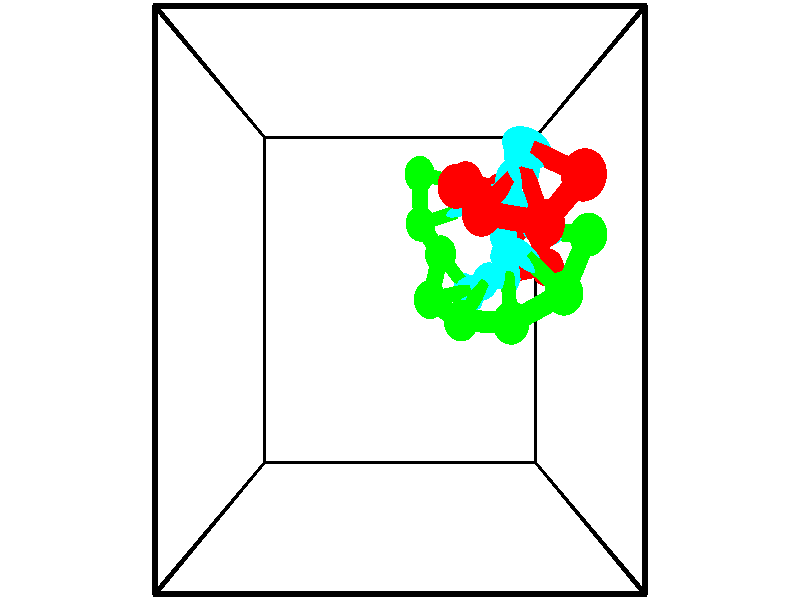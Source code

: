 // switches for output
#declare DRAW_BASES = 1; // possible values are 0, 1; only relevant for DNA ribbons
#declare DRAW_BASES_TYPE = 3; // possible values are 1, 2, 3; only relevant for DNA ribbons
#declare DRAW_FOG = 0; // set to 1 to enable fog

#include "colors.inc"

#include "transforms.inc"
background { rgb <1, 1, 1>}

#default {
   normal{
       ripples 0.25
       frequency 0.20
       turbulence 0.2
       lambda 5
   }
	finish {
		phong 0.1
		phong_size 40.
	}
}

// original window dimensions: 1024x640


// camera settings

camera {
	sky <-0, 1, 0>
	up <-0, 1, 0>
	right 1.6 * <1, 0, 0>
	location <2.5, 2.5, 11.1562>
	look_at <2.5, 2.5, 2.5>
	direction <0, 0, -8.6562>
	angle 67.0682
}


# declare cpy_camera_pos = <2.5, 2.5, 11.1562>;
# if (DRAW_FOG = 1)
fog {
	fog_type 2
	up vnormalize(cpy_camera_pos)
	color rgbt<1,1,1,0.3>
	distance 1e-5
	fog_alt 3e-3
	fog_offset 4
}
# end


// LIGHTS

# declare lum = 6;
global_settings {
	ambient_light rgb lum * <0.05, 0.05, 0.05>
	max_trace_level 15
}# declare cpy_direct_light_amount = 0.25;
light_source
{	1000 * <-1, -1, 1>,
	rgb lum * cpy_direct_light_amount
	parallel
}

light_source
{	1000 * <1, 1, -1>,
	rgb lum * cpy_direct_light_amount
	parallel
}

// strand 0

// nucleotide -1

// particle -1
sphere {
	<4.600084, 3.689099, 4.260078> 0.250000
	pigment { color rgbt <1,0,0,0> }
	no_shadow
}
cylinder {
	<4.244606, 3.855803, 4.183624>,  <4.031319, 3.955825, 4.137752>, 0.100000
	pigment { color rgbt <1,0,0,0> }
	no_shadow
}
cylinder {
	<4.244606, 3.855803, 4.183624>,  <4.600084, 3.689099, 4.260078>, 0.100000
	pigment { color rgbt <1,0,0,0> }
	no_shadow
}

// particle -1
sphere {
	<4.244606, 3.855803, 4.183624> 0.100000
	pigment { color rgbt <1,0,0,0> }
	no_shadow
}
sphere {
	0, 1
	scale<0.080000,0.200000,0.300000>
	matrix <0.112114, -0.206694, -0.971961,
		-0.444580, -0.885206, 0.136964,
		-0.888695, 0.416759, -0.191136,
		3.977997, 3.980830, 4.126284>
	pigment { color rgbt <0,1,1,0> }
	no_shadow
}
cylinder {
	<4.267900, 3.282451, 3.740908>,  <4.600084, 3.689099, 4.260078>, 0.130000
	pigment { color rgbt <1,0,0,0> }
	no_shadow
}

// nucleotide -1

// particle -1
sphere {
	<4.267900, 3.282451, 3.740908> 0.250000
	pigment { color rgbt <1,0,0,0> }
	no_shadow
}
cylinder {
	<4.114655, 3.651783, 3.730438>,  <4.022707, 3.873382, 3.724156>, 0.100000
	pigment { color rgbt <1,0,0,0> }
	no_shadow
}
cylinder {
	<4.114655, 3.651783, 3.730438>,  <4.267900, 3.282451, 3.740908>, 0.100000
	pigment { color rgbt <1,0,0,0> }
	no_shadow
}

// particle -1
sphere {
	<4.114655, 3.651783, 3.730438> 0.100000
	pigment { color rgbt <1,0,0,0> }
	no_shadow
}
sphere {
	0, 1
	scale<0.080000,0.200000,0.300000>
	matrix <0.079406, 0.004690, -0.996831,
		-0.920282, -0.383978, -0.075114,
		-0.383114, 0.923330, -0.026174,
		3.999720, 3.928782, 3.722586>
	pigment { color rgbt <0,1,1,0> }
	no_shadow
}
cylinder {
	<3.521136, 3.411003, 3.603033>,  <4.267900, 3.282451, 3.740908>, 0.130000
	pigment { color rgbt <1,0,0,0> }
	no_shadow
}

// nucleotide -1

// particle -1
sphere {
	<3.521136, 3.411003, 3.603033> 0.250000
	pigment { color rgbt <1,0,0,0> }
	no_shadow
}
cylinder {
	<3.780426, 3.663136, 3.432159>,  <3.936000, 3.814415, 3.329635>, 0.100000
	pigment { color rgbt <1,0,0,0> }
	no_shadow
}
cylinder {
	<3.780426, 3.663136, 3.432159>,  <3.521136, 3.411003, 3.603033>, 0.100000
	pigment { color rgbt <1,0,0,0> }
	no_shadow
}

// particle -1
sphere {
	<3.780426, 3.663136, 3.432159> 0.100000
	pigment { color rgbt <1,0,0,0> }
	no_shadow
}
sphere {
	0, 1
	scale<0.080000,0.200000,0.300000>
	matrix <-0.108134, -0.479127, -0.871060,
		-0.753731, 0.610837, -0.242422,
		0.648226, 0.630330, -0.427185,
		3.974894, 3.852235, 3.304004>
	pigment { color rgbt <0,1,1,0> }
	no_shadow
}
cylinder {
	<3.256684, 3.777058, 3.016533>,  <3.521136, 3.411003, 3.603033>, 0.130000
	pigment { color rgbt <1,0,0,0> }
	no_shadow
}

// nucleotide -1

// particle -1
sphere {
	<3.256684, 3.777058, 3.016533> 0.250000
	pigment { color rgbt <1,0,0,0> }
	no_shadow
}
cylinder {
	<3.649193, 3.702129, 2.998581>,  <3.884698, 3.657172, 2.987810>, 0.100000
	pigment { color rgbt <1,0,0,0> }
	no_shadow
}
cylinder {
	<3.649193, 3.702129, 2.998581>,  <3.256684, 3.777058, 3.016533>, 0.100000
	pigment { color rgbt <1,0,0,0> }
	no_shadow
}

// particle -1
sphere {
	<3.649193, 3.702129, 2.998581> 0.100000
	pigment { color rgbt <1,0,0,0> }
	no_shadow
}
sphere {
	0, 1
	scale<0.080000,0.200000,0.300000>
	matrix <-0.115753, -0.387208, -0.914697,
		0.153965, 0.902763, -0.401640,
		0.981273, -0.187323, -0.044881,
		3.943575, 3.645933, 2.985117>
	pigment { color rgbt <0,1,1,0> }
	no_shadow
}
cylinder {
	<3.460608, 3.941016, 2.302649>,  <3.256684, 3.777058, 3.016533>, 0.130000
	pigment { color rgbt <1,0,0,0> }
	no_shadow
}

// nucleotide -1

// particle -1
sphere {
	<3.460608, 3.941016, 2.302649> 0.250000
	pigment { color rgbt <1,0,0,0> }
	no_shadow
}
cylinder {
	<3.718712, 3.675966, 2.454739>,  <3.873574, 3.516937, 2.545993>, 0.100000
	pigment { color rgbt <1,0,0,0> }
	no_shadow
}
cylinder {
	<3.718712, 3.675966, 2.454739>,  <3.460608, 3.941016, 2.302649>, 0.100000
	pigment { color rgbt <1,0,0,0> }
	no_shadow
}

// particle -1
sphere {
	<3.718712, 3.675966, 2.454739> 0.100000
	pigment { color rgbt <1,0,0,0> }
	no_shadow
}
sphere {
	0, 1
	scale<0.080000,0.200000,0.300000>
	matrix <0.071031, -0.443508, -0.893451,
		0.760655, 0.603515, -0.239111,
		0.645259, -0.662624, 0.380225,
		3.912289, 3.477179, 2.568806>
	pigment { color rgbt <0,1,1,0> }
	no_shadow
}
cylinder {
	<4.047341, 3.887913, 1.782902>,  <3.460608, 3.941016, 2.302649>, 0.130000
	pigment { color rgbt <1,0,0,0> }
	no_shadow
}

// nucleotide -1

// particle -1
sphere {
	<4.047341, 3.887913, 1.782902> 0.250000
	pigment { color rgbt <1,0,0,0> }
	no_shadow
}
cylinder {
	<4.041512, 3.553913, 2.002926>,  <4.038014, 3.353513, 2.134940>, 0.100000
	pigment { color rgbt <1,0,0,0> }
	no_shadow
}
cylinder {
	<4.041512, 3.553913, 2.002926>,  <4.047341, 3.887913, 1.782902>, 0.100000
	pigment { color rgbt <1,0,0,0> }
	no_shadow
}

// particle -1
sphere {
	<4.041512, 3.553913, 2.002926> 0.100000
	pigment { color rgbt <1,0,0,0> }
	no_shadow
}
sphere {
	0, 1
	scale<0.080000,0.200000,0.300000>
	matrix <0.078869, -0.549363, -0.831853,
		0.996778, 0.031259, 0.073862,
		-0.014574, -0.834999, 0.550058,
		4.037139, 3.303413, 2.167943>
	pigment { color rgbt <0,1,1,0> }
	no_shadow
}
cylinder {
	<4.588865, 3.562385, 1.574895>,  <4.047341, 3.887913, 1.782902>, 0.130000
	pigment { color rgbt <1,0,0,0> }
	no_shadow
}

// nucleotide -1

// particle -1
sphere {
	<4.588865, 3.562385, 1.574895> 0.250000
	pigment { color rgbt <1,0,0,0> }
	no_shadow
}
cylinder {
	<4.326530, 3.312260, 1.744064>,  <4.169130, 3.162185, 1.845566>, 0.100000
	pigment { color rgbt <1,0,0,0> }
	no_shadow
}
cylinder {
	<4.326530, 3.312260, 1.744064>,  <4.588865, 3.562385, 1.574895>, 0.100000
	pigment { color rgbt <1,0,0,0> }
	no_shadow
}

// particle -1
sphere {
	<4.326530, 3.312260, 1.744064> 0.100000
	pigment { color rgbt <1,0,0,0> }
	no_shadow
}
sphere {
	0, 1
	scale<0.080000,0.200000,0.300000>
	matrix <-0.022879, -0.543512, -0.839090,
		0.754557, -0.559981, 0.342148,
		-0.655836, -0.625313, 0.422922,
		4.129780, 3.124666, 1.870941>
	pigment { color rgbt <0,1,1,0> }
	no_shadow
}
cylinder {
	<4.826052, 2.926149, 1.633283>,  <4.588865, 3.562385, 1.574895>, 0.130000
	pigment { color rgbt <1,0,0,0> }
	no_shadow
}

// nucleotide -1

// particle -1
sphere {
	<4.826052, 2.926149, 1.633283> 0.250000
	pigment { color rgbt <1,0,0,0> }
	no_shadow
}
cylinder {
	<4.432343, 2.859934, 1.608620>,  <4.196117, 2.820204, 1.593822>, 0.100000
	pigment { color rgbt <1,0,0,0> }
	no_shadow
}
cylinder {
	<4.432343, 2.859934, 1.608620>,  <4.826052, 2.926149, 1.633283>, 0.100000
	pigment { color rgbt <1,0,0,0> }
	no_shadow
}

// particle -1
sphere {
	<4.432343, 2.859934, 1.608620> 0.100000
	pigment { color rgbt <1,0,0,0> }
	no_shadow
}
sphere {
	0, 1
	scale<0.080000,0.200000,0.300000>
	matrix <0.150817, -0.605757, -0.781225,
		0.091973, -0.778239, 0.621197,
		-0.984274, -0.165539, -0.061658,
		4.137060, 2.810272, 1.590122>
	pigment { color rgbt <0,1,1,0> }
	no_shadow
}
// strand 1

// nucleotide -1

// particle -1
sphere {
	<2.828042, 4.255460, 1.053437> 0.250000
	pigment { color rgbt <0,1,0,0> }
	no_shadow
}
cylinder {
	<3.197845, 4.215473, 0.906311>,  <3.419728, 4.191481, 0.818035>, 0.100000
	pigment { color rgbt <0,1,0,0> }
	no_shadow
}
cylinder {
	<3.197845, 4.215473, 0.906311>,  <2.828042, 4.255460, 1.053437>, 0.100000
	pigment { color rgbt <0,1,0,0> }
	no_shadow
}

// particle -1
sphere {
	<3.197845, 4.215473, 0.906311> 0.100000
	pigment { color rgbt <0,1,0,0> }
	no_shadow
}
sphere {
	0, 1
	scale<0.080000,0.200000,0.300000>
	matrix <0.063471, -0.911144, 0.407170,
		-0.375837, -0.399778, -0.836017,
		0.924509, -0.099967, -0.367816,
		3.475198, 4.185483, 0.795966>
	pigment { color rgbt <0,1,1,0> }
	no_shadow
}
cylinder {
	<2.847035, 3.574208, 0.945394>,  <2.828042, 4.255460, 1.053437>, 0.130000
	pigment { color rgbt <0,1,0,0> }
	no_shadow
}

// nucleotide -1

// particle -1
sphere {
	<2.847035, 3.574208, 0.945394> 0.250000
	pigment { color rgbt <0,1,0,0> }
	no_shadow
}
cylinder {
	<3.224945, 3.683708, 0.873325>,  <3.451691, 3.749409, 0.830084>, 0.100000
	pigment { color rgbt <0,1,0,0> }
	no_shadow
}
cylinder {
	<3.224945, 3.683708, 0.873325>,  <2.847035, 3.574208, 0.945394>, 0.100000
	pigment { color rgbt <0,1,0,0> }
	no_shadow
}

// particle -1
sphere {
	<3.224945, 3.683708, 0.873325> 0.100000
	pigment { color rgbt <0,1,0,0> }
	no_shadow
}
sphere {
	0, 1
	scale<0.080000,0.200000,0.300000>
	matrix <0.266907, -0.961746, -0.061681,
		-0.190165, 0.010185, -0.981699,
		0.944774, 0.273752, -0.180172,
		3.508377, 3.765834, 0.819274>
	pigment { color rgbt <0,1,1,0> }
	no_shadow
}
cylinder {
	<3.153502, 3.116572, 1.436913>,  <2.847035, 3.574208, 0.945394>, 0.130000
	pigment { color rgbt <0,1,0,0> }
	no_shadow
}

// nucleotide -1

// particle -1
sphere {
	<3.153502, 3.116572, 1.436913> 0.250000
	pigment { color rgbt <0,1,0,0> }
	no_shadow
}
cylinder {
	<3.420578, 2.828945, 1.359833>,  <3.580823, 2.656369, 1.313584>, 0.100000
	pigment { color rgbt <0,1,0,0> }
	no_shadow
}
cylinder {
	<3.420578, 2.828945, 1.359833>,  <3.153502, 3.116572, 1.436913>, 0.100000
	pigment { color rgbt <0,1,0,0> }
	no_shadow
}

// particle -1
sphere {
	<3.420578, 2.828945, 1.359833> 0.100000
	pigment { color rgbt <0,1,0,0> }
	no_shadow
}
sphere {
	0, 1
	scale<0.080000,0.200000,0.300000>
	matrix <0.302315, 0.025356, 0.952871,
		-0.680292, -0.694478, 0.234314,
		0.667689, -0.719067, -0.192702,
		3.620885, 2.613225, 1.302022>
	pigment { color rgbt <0,1,1,0> }
	no_shadow
}
cylinder {
	<2.962821, 2.505722, 1.862299>,  <3.153502, 3.116572, 1.436913>, 0.130000
	pigment { color rgbt <0,1,0,0> }
	no_shadow
}

// nucleotide -1

// particle -1
sphere {
	<2.962821, 2.505722, 1.862299> 0.250000
	pigment { color rgbt <0,1,0,0> }
	no_shadow
}
cylinder {
	<3.347153, 2.577511, 1.777824>,  <3.577751, 2.620584, 1.727140>, 0.100000
	pigment { color rgbt <0,1,0,0> }
	no_shadow
}
cylinder {
	<3.347153, 2.577511, 1.777824>,  <2.962821, 2.505722, 1.862299>, 0.100000
	pigment { color rgbt <0,1,0,0> }
	no_shadow
}

// particle -1
sphere {
	<3.347153, 2.577511, 1.777824> 0.100000
	pigment { color rgbt <0,1,0,0> }
	no_shadow
}
sphere {
	0, 1
	scale<0.080000,0.200000,0.300000>
	matrix <0.173458, 0.204885, 0.963293,
		0.216175, -0.962187, 0.165723,
		0.960823, 0.179494, -0.211190,
		3.635401, 2.631352, 1.714468>
	pigment { color rgbt <0,1,1,0> }
	no_shadow
}
cylinder {
	<3.380784, 2.251386, 2.442089>,  <2.962821, 2.505722, 1.862299>, 0.130000
	pigment { color rgbt <0,1,0,0> }
	no_shadow
}

// nucleotide -1

// particle -1
sphere {
	<3.380784, 2.251386, 2.442089> 0.250000
	pigment { color rgbt <0,1,0,0> }
	no_shadow
}
cylinder {
	<3.607376, 2.526882, 2.261097>,  <3.743331, 2.692180, 2.152502>, 0.100000
	pigment { color rgbt <0,1,0,0> }
	no_shadow
}
cylinder {
	<3.607376, 2.526882, 2.261097>,  <3.380784, 2.251386, 2.442089>, 0.100000
	pigment { color rgbt <0,1,0,0> }
	no_shadow
}

// particle -1
sphere {
	<3.607376, 2.526882, 2.261097> 0.100000
	pigment { color rgbt <0,1,0,0> }
	no_shadow
}
sphere {
	0, 1
	scale<0.080000,0.200000,0.300000>
	matrix <0.236788, 0.389880, 0.889902,
		0.789324, -0.611253, 0.057773,
		0.566480, 0.688740, -0.452479,
		3.777320, 2.733504, 2.125353>
	pigment { color rgbt <0,1,1,0> }
	no_shadow
}
cylinder {
	<4.021731, 2.239519, 2.874425>,  <3.380784, 2.251386, 2.442089>, 0.130000
	pigment { color rgbt <0,1,0,0> }
	no_shadow
}

// nucleotide -1

// particle -1
sphere {
	<4.021731, 2.239519, 2.874425> 0.250000
	pigment { color rgbt <0,1,0,0> }
	no_shadow
}
cylinder {
	<4.029510, 2.583004, 2.669590>,  <4.034178, 2.789095, 2.546689>, 0.100000
	pigment { color rgbt <0,1,0,0> }
	no_shadow
}
cylinder {
	<4.029510, 2.583004, 2.669590>,  <4.021731, 2.239519, 2.874425>, 0.100000
	pigment { color rgbt <0,1,0,0> }
	no_shadow
}

// particle -1
sphere {
	<4.029510, 2.583004, 2.669590> 0.100000
	pigment { color rgbt <0,1,0,0> }
	no_shadow
}
sphere {
	0, 1
	scale<0.080000,0.200000,0.300000>
	matrix <0.308310, 0.482072, 0.820092,
		0.951087, -0.173830, -0.255375,
		0.019448, 0.858714, -0.512087,
		4.035345, 2.840618, 2.515964>
	pigment { color rgbt <0,1,1,0> }
	no_shadow
}
cylinder {
	<4.704041, 2.574404, 3.038495>,  <4.021731, 2.239519, 2.874425>, 0.130000
	pigment { color rgbt <0,1,0,0> }
	no_shadow
}

// nucleotide -1

// particle -1
sphere {
	<4.704041, 2.574404, 3.038495> 0.250000
	pigment { color rgbt <0,1,0,0> }
	no_shadow
}
cylinder {
	<4.419540, 2.829460, 2.920151>,  <4.248840, 2.982494, 2.849144>, 0.100000
	pigment { color rgbt <0,1,0,0> }
	no_shadow
}
cylinder {
	<4.419540, 2.829460, 2.920151>,  <4.704041, 2.574404, 3.038495>, 0.100000
	pigment { color rgbt <0,1,0,0> }
	no_shadow
}

// particle -1
sphere {
	<4.419540, 2.829460, 2.920151> 0.100000
	pigment { color rgbt <0,1,0,0> }
	no_shadow
}
sphere {
	0, 1
	scale<0.080000,0.200000,0.300000>
	matrix <0.273438, 0.638717, 0.719216,
		0.647573, 0.430645, -0.628645,
		-0.711253, 0.637641, -0.295861,
		4.206164, 3.020752, 2.831392>
	pigment { color rgbt <0,1,1,0> }
	no_shadow
}
cylinder {
	<5.077996, 3.245023, 2.883680>,  <4.704041, 2.574404, 3.038495>, 0.130000
	pigment { color rgbt <0,1,0,0> }
	no_shadow
}

// nucleotide -1

// particle -1
sphere {
	<5.077996, 3.245023, 2.883680> 0.250000
	pigment { color rgbt <0,1,0,0> }
	no_shadow
}
cylinder {
	<4.693237, 3.259563, 2.992073>,  <4.462382, 3.268288, 3.057109>, 0.100000
	pigment { color rgbt <0,1,0,0> }
	no_shadow
}
cylinder {
	<4.693237, 3.259563, 2.992073>,  <5.077996, 3.245023, 2.883680>, 0.100000
	pigment { color rgbt <0,1,0,0> }
	no_shadow
}

// particle -1
sphere {
	<4.693237, 3.259563, 2.992073> 0.100000
	pigment { color rgbt <0,1,0,0> }
	no_shadow
}
sphere {
	0, 1
	scale<0.080000,0.200000,0.300000>
	matrix <0.246860, 0.541517, 0.803629,
		-0.117528, 0.839904, -0.529858,
		-0.961898, 0.036352, 0.270982,
		4.404668, 3.270469, 3.073368>
	pigment { color rgbt <0,1,1,0> }
	no_shadow
}
// box output
cylinder {
	<0.000000, 0.000000, 0.000000>,  <5.000000, 0.000000, 0.000000>, 0.025000
	pigment { color rgbt <0,0,0,0> }
	no_shadow
}
cylinder {
	<0.000000, 0.000000, 0.000000>,  <0.000000, 5.000000, 0.000000>, 0.025000
	pigment { color rgbt <0,0,0,0> }
	no_shadow
}
cylinder {
	<0.000000, 0.000000, 0.000000>,  <0.000000, 0.000000, 5.000000>, 0.025000
	pigment { color rgbt <0,0,0,0> }
	no_shadow
}
cylinder {
	<5.000000, 5.000000, 5.000000>,  <0.000000, 5.000000, 5.000000>, 0.025000
	pigment { color rgbt <0,0,0,0> }
	no_shadow
}
cylinder {
	<5.000000, 5.000000, 5.000000>,  <5.000000, 0.000000, 5.000000>, 0.025000
	pigment { color rgbt <0,0,0,0> }
	no_shadow
}
cylinder {
	<5.000000, 5.000000, 5.000000>,  <5.000000, 5.000000, 0.000000>, 0.025000
	pigment { color rgbt <0,0,0,0> }
	no_shadow
}
cylinder {
	<0.000000, 0.000000, 5.000000>,  <0.000000, 5.000000, 5.000000>, 0.025000
	pigment { color rgbt <0,0,0,0> }
	no_shadow
}
cylinder {
	<0.000000, 0.000000, 5.000000>,  <5.000000, 0.000000, 5.000000>, 0.025000
	pigment { color rgbt <0,0,0,0> }
	no_shadow
}
cylinder {
	<5.000000, 5.000000, 0.000000>,  <0.000000, 5.000000, 0.000000>, 0.025000
	pigment { color rgbt <0,0,0,0> }
	no_shadow
}
cylinder {
	<5.000000, 5.000000, 0.000000>,  <5.000000, 0.000000, 0.000000>, 0.025000
	pigment { color rgbt <0,0,0,0> }
	no_shadow
}
cylinder {
	<5.000000, 0.000000, 5.000000>,  <5.000000, 0.000000, 0.000000>, 0.025000
	pigment { color rgbt <0,0,0,0> }
	no_shadow
}
cylinder {
	<0.000000, 5.000000, 0.000000>,  <0.000000, 5.000000, 5.000000>, 0.025000
	pigment { color rgbt <0,0,0,0> }
	no_shadow
}
// end of box output
